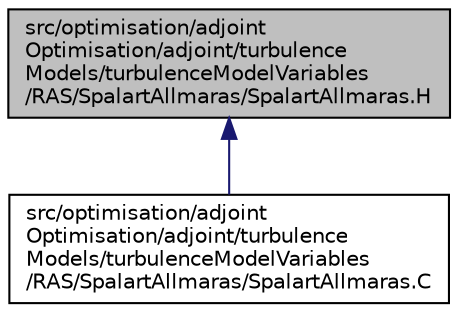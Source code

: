 digraph "src/optimisation/adjointOptimisation/adjoint/turbulenceModels/turbulenceModelVariables/RAS/SpalartAllmaras/SpalartAllmaras.H"
{
  bgcolor="transparent";
  edge [fontname="Helvetica",fontsize="10",labelfontname="Helvetica",labelfontsize="10"];
  node [fontname="Helvetica",fontsize="10",shape=record];
  Node1 [label="src/optimisation/adjoint\lOptimisation/adjoint/turbulence\lModels/turbulenceModelVariables\l/RAS/SpalartAllmaras/SpalartAllmaras.H",height=0.2,width=0.4,color="black", fillcolor="grey75", style="filled" fontcolor="black"];
  Node1 -> Node2 [dir="back",color="midnightblue",fontsize="10",style="solid",fontname="Helvetica"];
  Node2 [label="src/optimisation/adjoint\lOptimisation/adjoint/turbulence\lModels/turbulenceModelVariables\l/RAS/SpalartAllmaras/SpalartAllmaras.C",height=0.2,width=0.4,color="black",URL="$optimisation_2adjointOptimisation_2adjoint_2turbulenceModels_2turbulenceModelVariables_2RAS_2Spadabd38649b575de4185c31bfc26174c8.html"];
}
